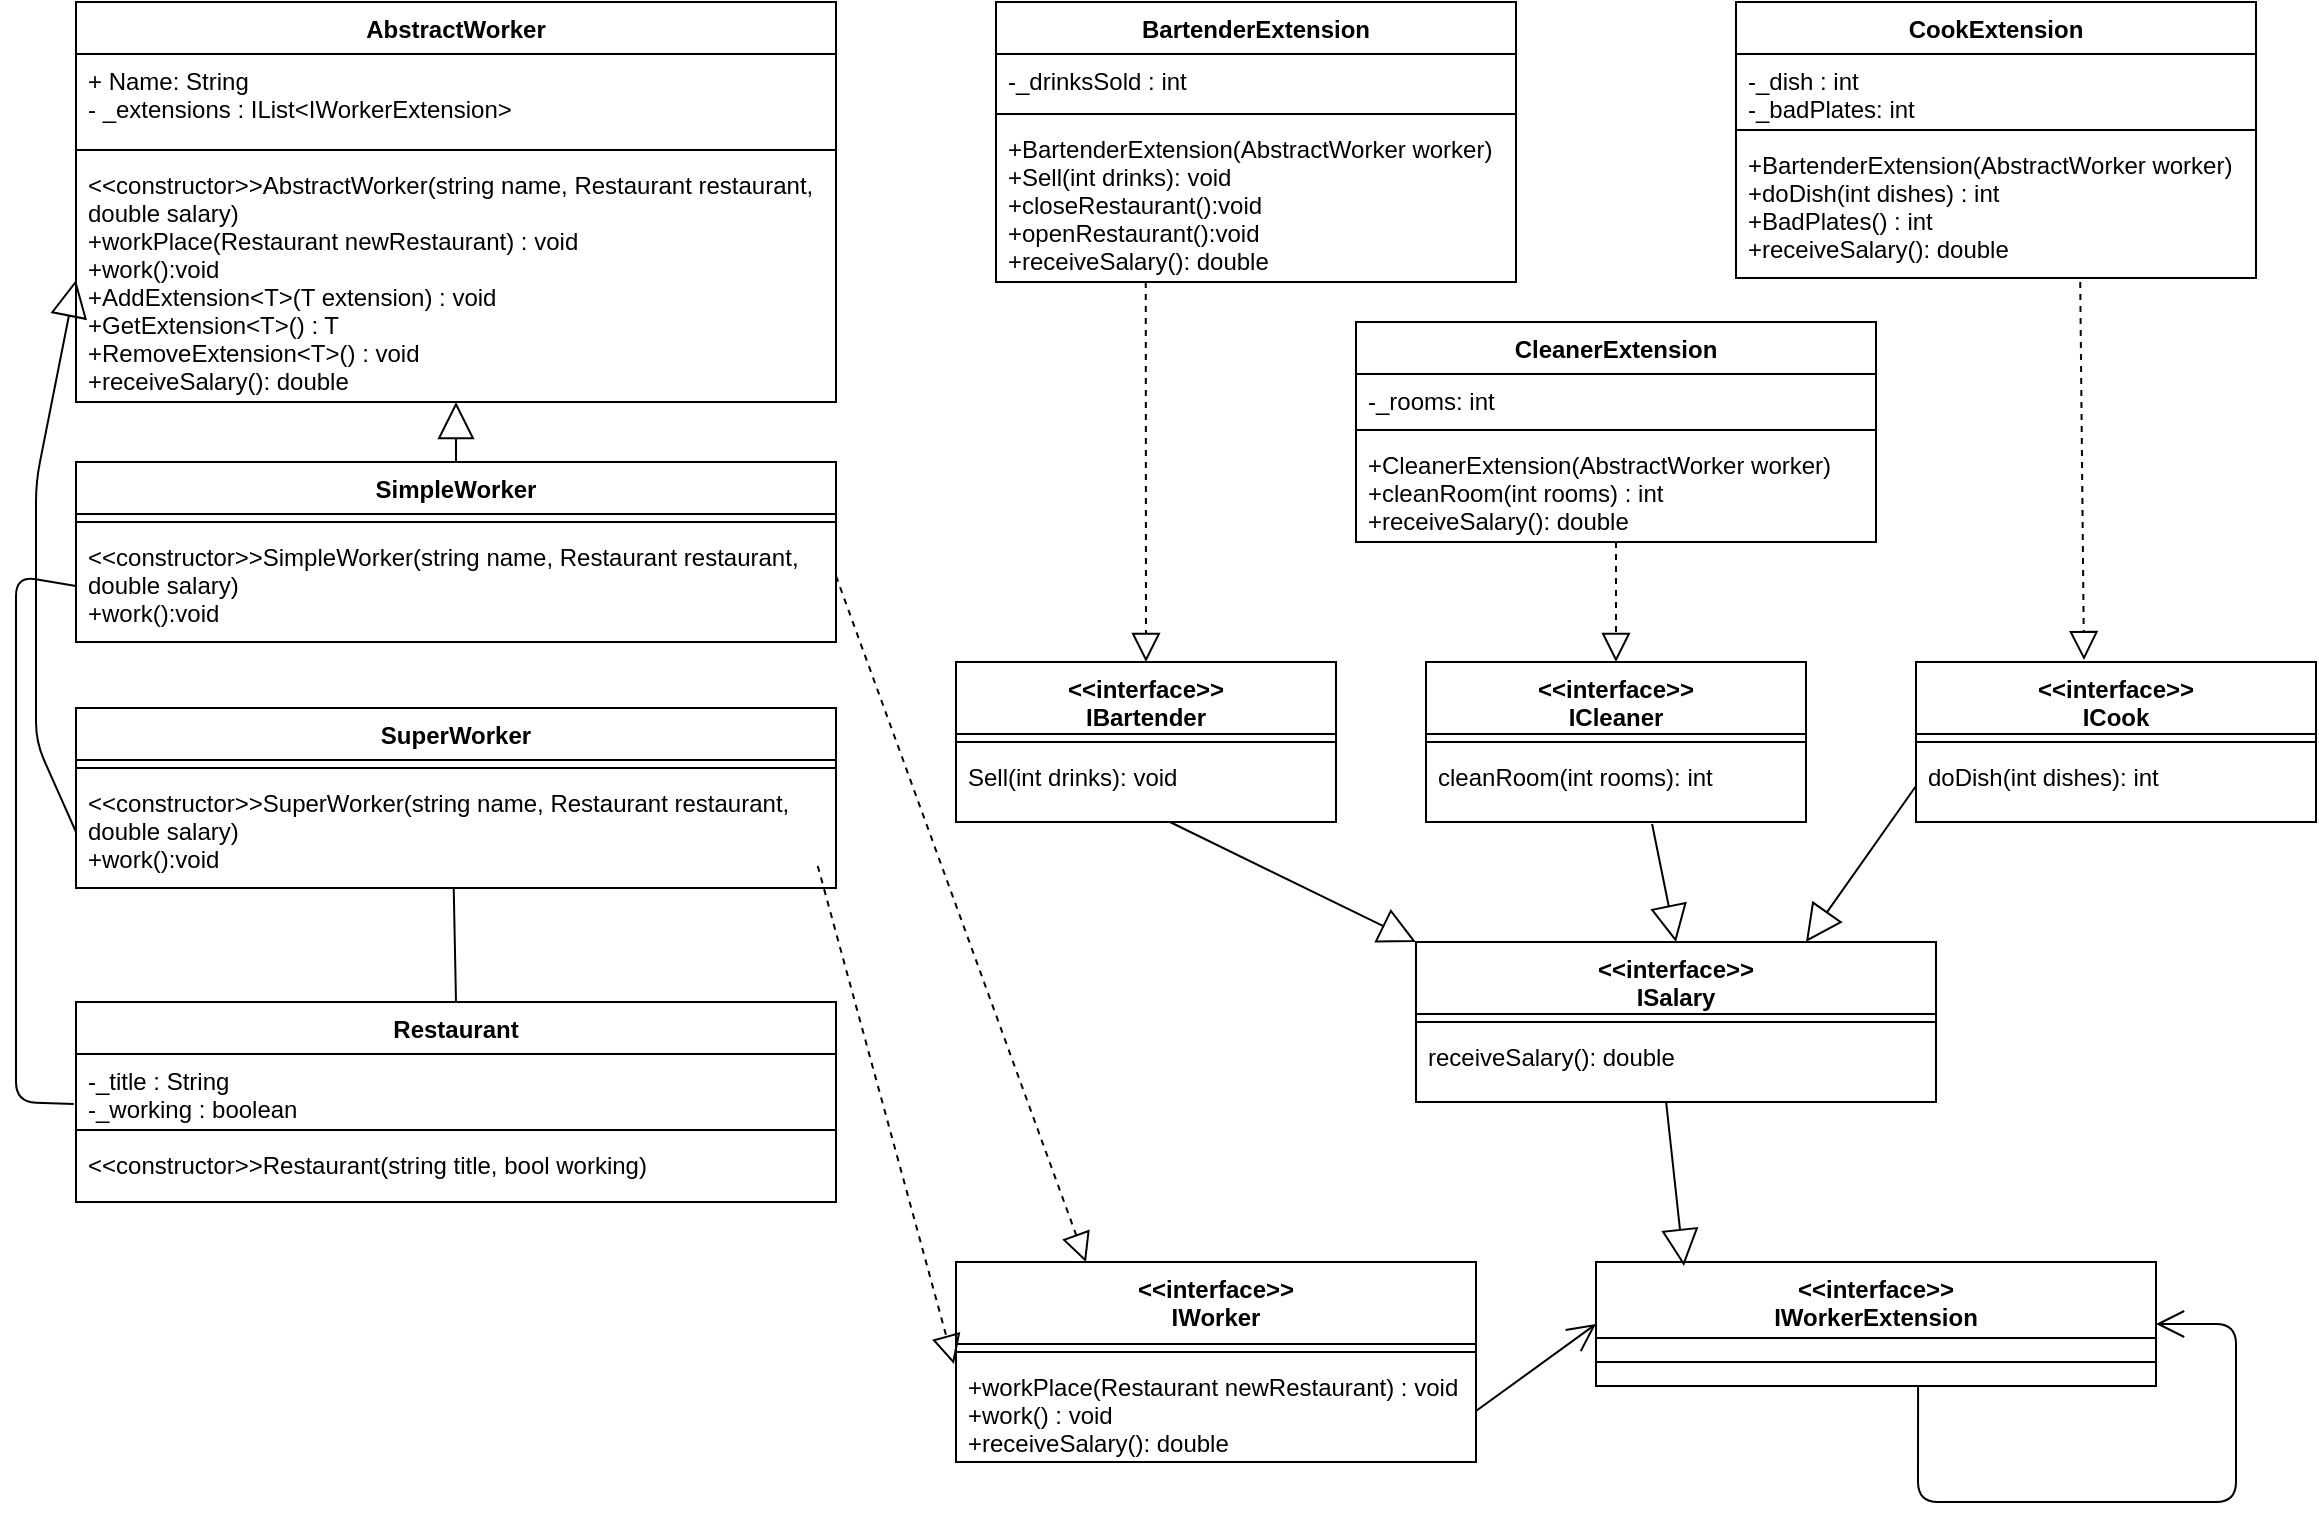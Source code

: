 <mxfile version="12.4.2" type="device" pages="1"><diagram id="K6SRXHKTwSDSfRYmXG8O" name="Page-1"><mxGraphModel dx="1408" dy="808" grid="1" gridSize="10" guides="1" tooltips="1" connect="1" arrows="1" fold="1" page="1" pageScale="1" pageWidth="1169" pageHeight="827" math="0" shadow="0"><root><mxCell id="0"/><mxCell id="1" parent="0"/><mxCell id="MmqihlVoEhHjSyQbB5Fx-1" value="AbstractWorker" style="swimlane;fontStyle=1;align=center;verticalAlign=top;childLayout=stackLayout;horizontal=1;startSize=26;horizontalStack=0;resizeParent=1;resizeParentMax=0;resizeLast=0;collapsible=1;marginBottom=0;" parent="1" vertex="1"><mxGeometry x="40" y="20" width="380" height="200" as="geometry"/></mxCell><mxCell id="MmqihlVoEhHjSyQbB5Fx-2" value="+ Name: String&#10;- _extensions : IList&lt;IWorkerExtension&gt;" style="text;strokeColor=none;fillColor=none;align=left;verticalAlign=top;spacingLeft=4;spacingRight=4;overflow=hidden;rotatable=0;points=[[0,0.5],[1,0.5]];portConstraint=eastwest;" parent="MmqihlVoEhHjSyQbB5Fx-1" vertex="1"><mxGeometry y="26" width="380" height="44" as="geometry"/></mxCell><mxCell id="MmqihlVoEhHjSyQbB5Fx-3" value="" style="line;strokeWidth=1;fillColor=none;align=left;verticalAlign=middle;spacingTop=-1;spacingLeft=3;spacingRight=3;rotatable=0;labelPosition=right;points=[];portConstraint=eastwest;" parent="MmqihlVoEhHjSyQbB5Fx-1" vertex="1"><mxGeometry y="70" width="380" height="8" as="geometry"/></mxCell><mxCell id="MmqihlVoEhHjSyQbB5Fx-4" value="&lt;&lt;constructor&gt;&gt;AbstractWorker(string name, Restaurant restaurant,&#10;double salary)&#10;+workPlace(Restaurant newRestaurant) : void&#10;+work():void&#10;+AddExtension&lt;T&gt;(T extension) : void&#10;+GetExtension&lt;T&gt;() : T&#10;+RemoveExtension&lt;T&gt;() : void&#10;+receiveSalary(): double" style="text;strokeColor=none;fillColor=none;align=left;verticalAlign=top;spacingLeft=4;spacingRight=4;overflow=hidden;rotatable=0;points=[[0,0.5],[1,0.5]];portConstraint=eastwest;" parent="MmqihlVoEhHjSyQbB5Fx-1" vertex="1"><mxGeometry y="78" width="380" height="122" as="geometry"/></mxCell><mxCell id="MmqihlVoEhHjSyQbB5Fx-5" value="SimpleWorker" style="swimlane;fontStyle=1;align=center;verticalAlign=top;childLayout=stackLayout;horizontal=1;startSize=26;horizontalStack=0;resizeParent=1;resizeParentMax=0;resizeLast=0;collapsible=1;marginBottom=0;" parent="1" vertex="1"><mxGeometry x="40" y="250" width="380" height="90" as="geometry"/></mxCell><mxCell id="MmqihlVoEhHjSyQbB5Fx-6" value="" style="line;strokeWidth=1;fillColor=none;align=left;verticalAlign=middle;spacingTop=-1;spacingLeft=3;spacingRight=3;rotatable=0;labelPosition=right;points=[];portConstraint=eastwest;" parent="MmqihlVoEhHjSyQbB5Fx-5" vertex="1"><mxGeometry y="26" width="380" height="8" as="geometry"/></mxCell><mxCell id="MmqihlVoEhHjSyQbB5Fx-7" value="&lt;&lt;constructor&gt;&gt;SimpleWorker(string name, Restaurant restaurant,&#10;double salary)&#10;+work():void" style="text;strokeColor=none;fillColor=none;align=left;verticalAlign=top;spacingLeft=4;spacingRight=4;overflow=hidden;rotatable=0;points=[[0,0.5],[1,0.5]];portConstraint=eastwest;" parent="MmqihlVoEhHjSyQbB5Fx-5" vertex="1"><mxGeometry y="34" width="380" height="56" as="geometry"/></mxCell><mxCell id="MmqihlVoEhHjSyQbB5Fx-8" value="SuperWorker" style="swimlane;fontStyle=1;align=center;verticalAlign=top;childLayout=stackLayout;horizontal=1;startSize=26;horizontalStack=0;resizeParent=1;resizeParentMax=0;resizeLast=0;collapsible=1;marginBottom=0;" parent="1" vertex="1"><mxGeometry x="40" y="373" width="380" height="90" as="geometry"/></mxCell><mxCell id="MmqihlVoEhHjSyQbB5Fx-9" value="" style="line;strokeWidth=1;fillColor=none;align=left;verticalAlign=middle;spacingTop=-1;spacingLeft=3;spacingRight=3;rotatable=0;labelPosition=right;points=[];portConstraint=eastwest;" parent="MmqihlVoEhHjSyQbB5Fx-8" vertex="1"><mxGeometry y="26" width="380" height="8" as="geometry"/></mxCell><mxCell id="MmqihlVoEhHjSyQbB5Fx-10" value="&lt;&lt;constructor&gt;&gt;SuperWorker(string name, Restaurant restaurant,&#10;double salary)&#10;+work():void" style="text;strokeColor=none;fillColor=none;align=left;verticalAlign=top;spacingLeft=4;spacingRight=4;overflow=hidden;rotatable=0;points=[[0,0.5],[1,0.5]];portConstraint=eastwest;" parent="MmqihlVoEhHjSyQbB5Fx-8" vertex="1"><mxGeometry y="34" width="380" height="56" as="geometry"/></mxCell><mxCell id="MmqihlVoEhHjSyQbB5Fx-11" value="Restaurant" style="swimlane;fontStyle=1;align=center;verticalAlign=top;childLayout=stackLayout;horizontal=1;startSize=26;horizontalStack=0;resizeParent=1;resizeParentMax=0;resizeLast=0;collapsible=1;marginBottom=0;" parent="1" vertex="1"><mxGeometry x="40" y="520" width="380" height="100" as="geometry"/></mxCell><mxCell id="MmqihlVoEhHjSyQbB5Fx-12" value="-_title : String&#10;-_working : boolean" style="text;strokeColor=none;fillColor=none;align=left;verticalAlign=top;spacingLeft=4;spacingRight=4;overflow=hidden;rotatable=0;points=[[0,0.5],[1,0.5]];portConstraint=eastwest;" parent="MmqihlVoEhHjSyQbB5Fx-11" vertex="1"><mxGeometry y="26" width="380" height="34" as="geometry"/></mxCell><mxCell id="MmqihlVoEhHjSyQbB5Fx-13" value="" style="line;strokeWidth=1;fillColor=none;align=left;verticalAlign=middle;spacingTop=-1;spacingLeft=3;spacingRight=3;rotatable=0;labelPosition=right;points=[];portConstraint=eastwest;" parent="MmqihlVoEhHjSyQbB5Fx-11" vertex="1"><mxGeometry y="60" width="380" height="8" as="geometry"/></mxCell><mxCell id="MmqihlVoEhHjSyQbB5Fx-14" value="&lt;&lt;constructor&gt;&gt;Restaurant(string title, bool working)" style="text;strokeColor=none;fillColor=none;align=left;verticalAlign=top;spacingLeft=4;spacingRight=4;overflow=hidden;rotatable=0;points=[[0,0.5],[1,0.5]];portConstraint=eastwest;" parent="MmqihlVoEhHjSyQbB5Fx-11" vertex="1"><mxGeometry y="68" width="380" height="32" as="geometry"/></mxCell><mxCell id="MmqihlVoEhHjSyQbB5Fx-15" value="" style="endArrow=block;endSize=16;endFill=0;html=1;exitX=0.5;exitY=0;exitDx=0;exitDy=0;" parent="1" source="MmqihlVoEhHjSyQbB5Fx-5" target="MmqihlVoEhHjSyQbB5Fx-4" edge="1"><mxGeometry width="160" relative="1" as="geometry"><mxPoint x="170" y="640" as="sourcePoint"/><mxPoint x="10" y="640" as="targetPoint"/></mxGeometry></mxCell><mxCell id="MmqihlVoEhHjSyQbB5Fx-19" value="&lt;&lt;interface&gt;&gt;&#10;IWorker&#10;" style="swimlane;fontStyle=1;align=center;verticalAlign=top;childLayout=stackLayout;horizontal=1;startSize=41;horizontalStack=0;resizeParent=1;resizeParentMax=0;resizeLast=0;collapsible=1;marginBottom=0;" parent="1" vertex="1"><mxGeometry x="480" y="650" width="260" height="100" as="geometry"/></mxCell><mxCell id="MmqihlVoEhHjSyQbB5Fx-20" value="" style="line;strokeWidth=1;fillColor=none;align=left;verticalAlign=middle;spacingTop=-1;spacingLeft=3;spacingRight=3;rotatable=0;labelPosition=right;points=[];portConstraint=eastwest;" parent="MmqihlVoEhHjSyQbB5Fx-19" vertex="1"><mxGeometry y="41" width="260" height="8" as="geometry"/></mxCell><mxCell id="MmqihlVoEhHjSyQbB5Fx-21" value="+workPlace(Restaurant newRestaurant) : void&#10;+work() : void&#10;+receiveSalary(): double" style="text;strokeColor=none;fillColor=none;align=left;verticalAlign=top;spacingLeft=4;spacingRight=4;overflow=hidden;rotatable=0;points=[[0,0.5],[1,0.5]];portConstraint=eastwest;" parent="MmqihlVoEhHjSyQbB5Fx-19" vertex="1"><mxGeometry y="49" width="260" height="51" as="geometry"/></mxCell><mxCell id="MmqihlVoEhHjSyQbB5Fx-22" value="" style="endArrow=block;dashed=1;endFill=0;endSize=12;html=1;exitX=0.976;exitY=0.978;exitDx=0;exitDy=0;exitPerimeter=0;entryX=-0.004;entryY=0.039;entryDx=0;entryDy=0;entryPerimeter=0;" parent="1" target="MmqihlVoEhHjSyQbB5Fx-21" edge="1"><mxGeometry width="160" relative="1" as="geometry"><mxPoint x="410.88" y="451.988" as="sourcePoint"/><mxPoint x="170" y="640" as="targetPoint"/></mxGeometry></mxCell><mxCell id="MmqihlVoEhHjSyQbB5Fx-23" value="" style="endArrow=block;dashed=1;endFill=0;endSize=12;html=1;exitX=1;exitY=0.5;exitDx=0;exitDy=0;entryX=0.25;entryY=0;entryDx=0;entryDy=0;" parent="1" target="MmqihlVoEhHjSyQbB5Fx-19" edge="1"><mxGeometry width="160" relative="1" as="geometry"><mxPoint x="420" y="307" as="sourcePoint"/><mxPoint x="488.96" y="580.989" as="targetPoint"/></mxGeometry></mxCell><mxCell id="MmqihlVoEhHjSyQbB5Fx-24" value="&lt;&lt;interface&gt;&gt;&#10;IWorkerExtension" style="swimlane;fontStyle=1;align=center;verticalAlign=top;childLayout=stackLayout;horizontal=1;startSize=38;horizontalStack=0;resizeParent=1;resizeParentMax=0;resizeLast=0;collapsible=1;marginBottom=0;" parent="1" vertex="1"><mxGeometry x="800" y="650" width="280" height="62" as="geometry"/></mxCell><mxCell id="MmqihlVoEhHjSyQbB5Fx-26" value="" style="line;strokeWidth=1;fillColor=none;align=left;verticalAlign=middle;spacingTop=-1;spacingLeft=3;spacingRight=3;rotatable=0;labelPosition=right;points=[];portConstraint=eastwest;" parent="MmqihlVoEhHjSyQbB5Fx-24" vertex="1"><mxGeometry y="38" width="280" height="24" as="geometry"/></mxCell><mxCell id="MmqihlVoEhHjSyQbB5Fx-28" value="BartenderExtension" style="swimlane;fontStyle=1;align=center;verticalAlign=top;childLayout=stackLayout;horizontal=1;startSize=26;horizontalStack=0;resizeParent=1;resizeParentMax=0;resizeLast=0;collapsible=1;marginBottom=0;" parent="1" vertex="1"><mxGeometry x="500" y="20" width="260" height="140" as="geometry"/></mxCell><mxCell id="MmqihlVoEhHjSyQbB5Fx-29" value="-_drinksSold : int" style="text;strokeColor=none;fillColor=none;align=left;verticalAlign=top;spacingLeft=4;spacingRight=4;overflow=hidden;rotatable=0;points=[[0,0.5],[1,0.5]];portConstraint=eastwest;" parent="MmqihlVoEhHjSyQbB5Fx-28" vertex="1"><mxGeometry y="26" width="260" height="26" as="geometry"/></mxCell><mxCell id="MmqihlVoEhHjSyQbB5Fx-30" value="" style="line;strokeWidth=1;fillColor=none;align=left;verticalAlign=middle;spacingTop=-1;spacingLeft=3;spacingRight=3;rotatable=0;labelPosition=right;points=[];portConstraint=eastwest;" parent="MmqihlVoEhHjSyQbB5Fx-28" vertex="1"><mxGeometry y="52" width="260" height="8" as="geometry"/></mxCell><mxCell id="MmqihlVoEhHjSyQbB5Fx-31" value="+BartenderExtension(AbstractWorker worker)&#10;+Sell(int drinks): void&#10;+closeRestaurant():void&#10;+openRestaurant():void&#10;+receiveSalary(): double" style="text;strokeColor=none;fillColor=none;align=left;verticalAlign=top;spacingLeft=4;spacingRight=4;overflow=hidden;rotatable=0;points=[[0,0.5],[1,0.5]];portConstraint=eastwest;" parent="MmqihlVoEhHjSyQbB5Fx-28" vertex="1"><mxGeometry y="60" width="260" height="80" as="geometry"/></mxCell><mxCell id="MmqihlVoEhHjSyQbB5Fx-32" value="CleanerExtension" style="swimlane;fontStyle=1;align=center;verticalAlign=top;childLayout=stackLayout;horizontal=1;startSize=26;horizontalStack=0;resizeParent=1;resizeParentMax=0;resizeLast=0;collapsible=1;marginBottom=0;" parent="1" vertex="1"><mxGeometry x="680" y="180" width="260" height="110" as="geometry"/></mxCell><mxCell id="MmqihlVoEhHjSyQbB5Fx-33" value="-_rooms: int" style="text;strokeColor=none;fillColor=none;align=left;verticalAlign=top;spacingLeft=4;spacingRight=4;overflow=hidden;rotatable=0;points=[[0,0.5],[1,0.5]];portConstraint=eastwest;" parent="MmqihlVoEhHjSyQbB5Fx-32" vertex="1"><mxGeometry y="26" width="260" height="24" as="geometry"/></mxCell><mxCell id="MmqihlVoEhHjSyQbB5Fx-34" value="" style="line;strokeWidth=1;fillColor=none;align=left;verticalAlign=middle;spacingTop=-1;spacingLeft=3;spacingRight=3;rotatable=0;labelPosition=right;points=[];portConstraint=eastwest;" parent="MmqihlVoEhHjSyQbB5Fx-32" vertex="1"><mxGeometry y="50" width="260" height="8" as="geometry"/></mxCell><mxCell id="MmqihlVoEhHjSyQbB5Fx-35" value="+CleanerExtension(AbstractWorker worker)&#10;+cleanRoom(int rooms) : int&#10;+receiveSalary(): double" style="text;strokeColor=none;fillColor=none;align=left;verticalAlign=top;spacingLeft=4;spacingRight=4;overflow=hidden;rotatable=0;points=[[0,0.5],[1,0.5]];portConstraint=eastwest;" parent="MmqihlVoEhHjSyQbB5Fx-32" vertex="1"><mxGeometry y="58" width="260" height="52" as="geometry"/></mxCell><mxCell id="MmqihlVoEhHjSyQbB5Fx-39" value="CookExtension" style="swimlane;fontStyle=1;align=center;verticalAlign=top;childLayout=stackLayout;horizontal=1;startSize=26;horizontalStack=0;resizeParent=1;resizeParentMax=0;resizeLast=0;collapsible=1;marginBottom=0;" parent="1" vertex="1"><mxGeometry x="870" y="20" width="260" height="138" as="geometry"/></mxCell><mxCell id="MmqihlVoEhHjSyQbB5Fx-40" value="-_dish : int&#10;-_badPlates: int" style="text;strokeColor=none;fillColor=none;align=left;verticalAlign=top;spacingLeft=4;spacingRight=4;overflow=hidden;rotatable=0;points=[[0,0.5],[1,0.5]];portConstraint=eastwest;" parent="MmqihlVoEhHjSyQbB5Fx-39" vertex="1"><mxGeometry y="26" width="260" height="34" as="geometry"/></mxCell><mxCell id="MmqihlVoEhHjSyQbB5Fx-41" value="" style="line;strokeWidth=1;fillColor=none;align=left;verticalAlign=middle;spacingTop=-1;spacingLeft=3;spacingRight=3;rotatable=0;labelPosition=right;points=[];portConstraint=eastwest;" parent="MmqihlVoEhHjSyQbB5Fx-39" vertex="1"><mxGeometry y="60" width="260" height="8" as="geometry"/></mxCell><mxCell id="MmqihlVoEhHjSyQbB5Fx-42" value="+BartenderExtension(AbstractWorker worker)&#10;+doDish(int dishes) : int&#10;+BadPlates() : int&#10;+receiveSalary(): double" style="text;strokeColor=none;fillColor=none;align=left;verticalAlign=top;spacingLeft=4;spacingRight=4;overflow=hidden;rotatable=0;points=[[0,0.5],[1,0.5]];portConstraint=eastwest;" parent="MmqihlVoEhHjSyQbB5Fx-39" vertex="1"><mxGeometry y="68" width="260" height="70" as="geometry"/></mxCell><mxCell id="4f8wPHm3mk3CTYPs_XTF-1" value="" style="endArrow=block;dashed=1;endFill=0;endSize=12;html=1;exitX=0.288;exitY=1;exitDx=0;exitDy=0;entryX=0.5;entryY=0;entryDx=0;entryDy=0;exitPerimeter=0;" parent="1" source="MmqihlVoEhHjSyQbB5Fx-31" target="T6w-TRSBtM609SHgceGG-18" edge="1"><mxGeometry width="160" relative="1" as="geometry"><mxPoint x="580" y="266.5" as="sourcePoint"/><mxPoint x="705" y="479.5" as="targetPoint"/><Array as="points"/></mxGeometry></mxCell><mxCell id="4f8wPHm3mk3CTYPs_XTF-3" value="" style="endArrow=block;dashed=1;endFill=0;endSize=12;html=1;exitX=0.662;exitY=1.029;exitDx=0;exitDy=0;entryX=0.42;entryY=-0.012;entryDx=0;entryDy=0;exitPerimeter=0;entryPerimeter=0;" parent="1" source="MmqihlVoEhHjSyQbB5Fx-42" target="T6w-TRSBtM609SHgceGG-9" edge="1"><mxGeometry width="160" relative="1" as="geometry"><mxPoint x="974.06" y="350" as="sourcePoint"/><mxPoint x="1026" y="520" as="targetPoint"/><Array as="points"/></mxGeometry></mxCell><mxCell id="MmqihlVoEhHjSyQbB5Fx-16" value="" style="endArrow=block;endSize=16;endFill=0;html=1;entryX=0;entryY=0.5;entryDx=0;entryDy=0;exitX=0;exitY=0.5;exitDx=0;exitDy=0;" parent="1" source="MmqihlVoEhHjSyQbB5Fx-10" target="MmqihlVoEhHjSyQbB5Fx-4" edge="1"><mxGeometry width="160" relative="1" as="geometry"><mxPoint x="450" y="250" as="sourcePoint"/><mxPoint x="450" y="210" as="targetPoint"/><Array as="points"><mxPoint x="20" y="390"/><mxPoint x="20" y="360"/><mxPoint x="20" y="260"/></Array></mxGeometry></mxCell><mxCell id="4f8wPHm3mk3CTYPs_XTF-5" value="" style="endArrow=none;html=1;exitX=0.5;exitY=0;exitDx=0;exitDy=0;entryX=0.497;entryY=1;entryDx=0;entryDy=0;entryPerimeter=0;" parent="1" source="MmqihlVoEhHjSyQbB5Fx-11" target="MmqihlVoEhHjSyQbB5Fx-10" edge="1"><mxGeometry width="50" height="50" relative="1" as="geometry"><mxPoint x="-10" y="690" as="sourcePoint"/><mxPoint x="240" y="450" as="targetPoint"/></mxGeometry></mxCell><mxCell id="4f8wPHm3mk3CTYPs_XTF-6" value="" style="endArrow=none;html=1;exitX=-0.003;exitY=0.735;exitDx=0;exitDy=0;exitPerimeter=0;entryX=0;entryY=0.5;entryDx=0;entryDy=0;" parent="1" source="MmqihlVoEhHjSyQbB5Fx-12" target="MmqihlVoEhHjSyQbB5Fx-7" edge="1"><mxGeometry width="50" height="50" relative="1" as="geometry"><mxPoint x="10" y="630" as="sourcePoint"/><mxPoint x="10" y="270" as="targetPoint"/><Array as="points"><mxPoint x="10" y="570"/><mxPoint x="10" y="307"/></Array></mxGeometry></mxCell><mxCell id="4f8wPHm3mk3CTYPs_XTF-13" value="" style="endArrow=open;endFill=1;endSize=12;html=1;entryX=1;entryY=0.5;entryDx=0;entryDy=0;exitX=0.004;exitY=1.029;exitDx=0;exitDy=0;exitPerimeter=0;" parent="1" target="MmqihlVoEhHjSyQbB5Fx-24" edge="1"><mxGeometry width="160" relative="1" as="geometry"><mxPoint x="961.04" y="712.03" as="sourcePoint"/><mxPoint x="880" y="760" as="targetPoint"/><Array as="points"><mxPoint x="961" y="770"/><mxPoint x="1120" y="770"/><mxPoint x="1120" y="681"/></Array></mxGeometry></mxCell><mxCell id="T6w-TRSBtM609SHgceGG-2" value="" style="endArrow=open;endFill=1;endSize=12;html=1;entryX=0;entryY=0.5;entryDx=0;entryDy=0;exitX=1;exitY=0.5;exitDx=0;exitDy=0;" edge="1" parent="1" source="MmqihlVoEhHjSyQbB5Fx-21" target="MmqihlVoEhHjSyQbB5Fx-24"><mxGeometry width="160" relative="1" as="geometry"><mxPoint x="680.04" y="791.03" as="sourcePoint"/><mxPoint x="799" y="760" as="targetPoint"/><Array as="points"/></mxGeometry></mxCell><mxCell id="T6w-TRSBtM609SHgceGG-3" value="&lt;&lt;interface&gt;&gt;&#10;ISalary" style="swimlane;fontStyle=1;align=center;verticalAlign=top;childLayout=stackLayout;horizontal=1;startSize=36;horizontalStack=0;resizeParent=1;resizeParentMax=0;resizeLast=0;collapsible=1;marginBottom=0;" vertex="1" parent="1"><mxGeometry x="710" y="490" width="260" height="80" as="geometry"/></mxCell><mxCell id="T6w-TRSBtM609SHgceGG-5" value="" style="line;strokeWidth=1;fillColor=none;align=left;verticalAlign=middle;spacingTop=-1;spacingLeft=3;spacingRight=3;rotatable=0;labelPosition=right;points=[];portConstraint=eastwest;" vertex="1" parent="T6w-TRSBtM609SHgceGG-3"><mxGeometry y="36" width="260" height="8" as="geometry"/></mxCell><mxCell id="T6w-TRSBtM609SHgceGG-6" value="receiveSalary(): double" style="text;strokeColor=none;fillColor=none;align=left;verticalAlign=top;spacingLeft=4;spacingRight=4;overflow=hidden;rotatable=0;points=[[0,0.5],[1,0.5]];portConstraint=eastwest;" vertex="1" parent="T6w-TRSBtM609SHgceGG-3"><mxGeometry y="44" width="260" height="36" as="geometry"/></mxCell><mxCell id="T6w-TRSBtM609SHgceGG-8" value="" style="endArrow=block;endSize=16;endFill=0;html=1;exitX=0.481;exitY=1;exitDx=0;exitDy=0;exitPerimeter=0;entryX=0.157;entryY=0.032;entryDx=0;entryDy=0;entryPerimeter=0;" edge="1" parent="1" source="T6w-TRSBtM609SHgceGG-6" target="MmqihlVoEhHjSyQbB5Fx-24"><mxGeometry width="160" relative="1" as="geometry"><mxPoint x="790" y="530" as="sourcePoint"/><mxPoint x="830" y="649" as="targetPoint"/><Array as="points"/></mxGeometry></mxCell><mxCell id="T6w-TRSBtM609SHgceGG-9" value="&lt;&lt;interface&gt;&gt;&#10;ICook" style="swimlane;fontStyle=1;align=center;verticalAlign=top;childLayout=stackLayout;horizontal=1;startSize=36;horizontalStack=0;resizeParent=1;resizeParentMax=0;resizeLast=0;collapsible=1;marginBottom=0;" vertex="1" parent="1"><mxGeometry x="960" y="350" width="200" height="80" as="geometry"/></mxCell><mxCell id="T6w-TRSBtM609SHgceGG-10" value="" style="line;strokeWidth=1;fillColor=none;align=left;verticalAlign=middle;spacingTop=-1;spacingLeft=3;spacingRight=3;rotatable=0;labelPosition=right;points=[];portConstraint=eastwest;" vertex="1" parent="T6w-TRSBtM609SHgceGG-9"><mxGeometry y="36" width="200" height="8" as="geometry"/></mxCell><mxCell id="T6w-TRSBtM609SHgceGG-11" value="doDish(int dishes): int" style="text;strokeColor=none;fillColor=none;align=left;verticalAlign=top;spacingLeft=4;spacingRight=4;overflow=hidden;rotatable=0;points=[[0,0.5],[1,0.5]];portConstraint=eastwest;" vertex="1" parent="T6w-TRSBtM609SHgceGG-9"><mxGeometry y="44" width="200" height="36" as="geometry"/></mxCell><mxCell id="T6w-TRSBtM609SHgceGG-12" value="" style="endArrow=block;endSize=16;endFill=0;html=1;exitX=0;exitY=0.5;exitDx=0;exitDy=0;entryX=0.75;entryY=0;entryDx=0;entryDy=0;" edge="1" parent="1" source="T6w-TRSBtM609SHgceGG-11" target="T6w-TRSBtM609SHgceGG-3"><mxGeometry width="160" relative="1" as="geometry"><mxPoint x="845.06" y="580" as="sourcePoint"/><mxPoint x="840" y="659" as="targetPoint"/><Array as="points"/></mxGeometry></mxCell><mxCell id="T6w-TRSBtM609SHgceGG-13" value="&lt;&lt;interface&gt;&gt;&#10;ICleaner" style="swimlane;fontStyle=1;align=center;verticalAlign=top;childLayout=stackLayout;horizontal=1;startSize=36;horizontalStack=0;resizeParent=1;resizeParentMax=0;resizeLast=0;collapsible=1;marginBottom=0;" vertex="1" parent="1"><mxGeometry x="715" y="350" width="190" height="80" as="geometry"/></mxCell><mxCell id="T6w-TRSBtM609SHgceGG-14" value="" style="line;strokeWidth=1;fillColor=none;align=left;verticalAlign=middle;spacingTop=-1;spacingLeft=3;spacingRight=3;rotatable=0;labelPosition=right;points=[];portConstraint=eastwest;" vertex="1" parent="T6w-TRSBtM609SHgceGG-13"><mxGeometry y="36" width="190" height="8" as="geometry"/></mxCell><mxCell id="T6w-TRSBtM609SHgceGG-15" value="cleanRoom(int rooms): int" style="text;strokeColor=none;fillColor=none;align=left;verticalAlign=top;spacingLeft=4;spacingRight=4;overflow=hidden;rotatable=0;points=[[0,0.5],[1,0.5]];portConstraint=eastwest;" vertex="1" parent="T6w-TRSBtM609SHgceGG-13"><mxGeometry y="44" width="190" height="36" as="geometry"/></mxCell><mxCell id="T6w-TRSBtM609SHgceGG-16" value="" style="endArrow=block;dashed=1;endFill=0;endSize=12;html=1;entryX=0.5;entryY=0;entryDx=0;entryDy=0;" edge="1" parent="1" source="MmqihlVoEhHjSyQbB5Fx-35" target="T6w-TRSBtM609SHgceGG-13"><mxGeometry width="160" relative="1" as="geometry"><mxPoint x="858.1" y="291.976" as="sourcePoint"/><mxPoint x="870" y="650" as="targetPoint"/><Array as="points"/></mxGeometry></mxCell><mxCell id="T6w-TRSBtM609SHgceGG-17" value="" style="endArrow=block;endSize=16;endFill=0;html=1;exitX=0.595;exitY=1.028;exitDx=0;exitDy=0;entryX=0.5;entryY=0;entryDx=0;entryDy=0;exitPerimeter=0;" edge="1" parent="1" source="T6w-TRSBtM609SHgceGG-15" target="T6w-TRSBtM609SHgceGG-3"><mxGeometry width="160" relative="1" as="geometry"><mxPoint x="970" y="445" as="sourcePoint"/><mxPoint x="915" y="500" as="targetPoint"/><Array as="points"/></mxGeometry></mxCell><mxCell id="T6w-TRSBtM609SHgceGG-18" value="&lt;&lt;interface&gt;&gt;&#10;IBartender" style="swimlane;fontStyle=1;align=center;verticalAlign=top;childLayout=stackLayout;horizontal=1;startSize=36;horizontalStack=0;resizeParent=1;resizeParentMax=0;resizeLast=0;collapsible=1;marginBottom=0;" vertex="1" parent="1"><mxGeometry x="480" y="350" width="190" height="80" as="geometry"/></mxCell><mxCell id="T6w-TRSBtM609SHgceGG-19" value="" style="line;strokeWidth=1;fillColor=none;align=left;verticalAlign=middle;spacingTop=-1;spacingLeft=3;spacingRight=3;rotatable=0;labelPosition=right;points=[];portConstraint=eastwest;" vertex="1" parent="T6w-TRSBtM609SHgceGG-18"><mxGeometry y="36" width="190" height="8" as="geometry"/></mxCell><mxCell id="T6w-TRSBtM609SHgceGG-20" value="Sell(int drinks): void" style="text;strokeColor=none;fillColor=none;align=left;verticalAlign=top;spacingLeft=4;spacingRight=4;overflow=hidden;rotatable=0;points=[[0,0.5],[1,0.5]];portConstraint=eastwest;" vertex="1" parent="T6w-TRSBtM609SHgceGG-18"><mxGeometry y="44" width="190" height="36" as="geometry"/></mxCell><mxCell id="T6w-TRSBtM609SHgceGG-21" value="" style="endArrow=block;endSize=16;endFill=0;html=1;exitX=0.563;exitY=1;exitDx=0;exitDy=0;entryX=0;entryY=0;entryDx=0;entryDy=0;exitPerimeter=0;" edge="1" parent="1" source="T6w-TRSBtM609SHgceGG-20" target="T6w-TRSBtM609SHgceGG-3"><mxGeometry width="160" relative="1" as="geometry"><mxPoint x="849.08" y="441.008" as="sourcePoint"/><mxPoint x="850" y="500" as="targetPoint"/><Array as="points"/></mxGeometry></mxCell></root></mxGraphModel></diagram></mxfile>